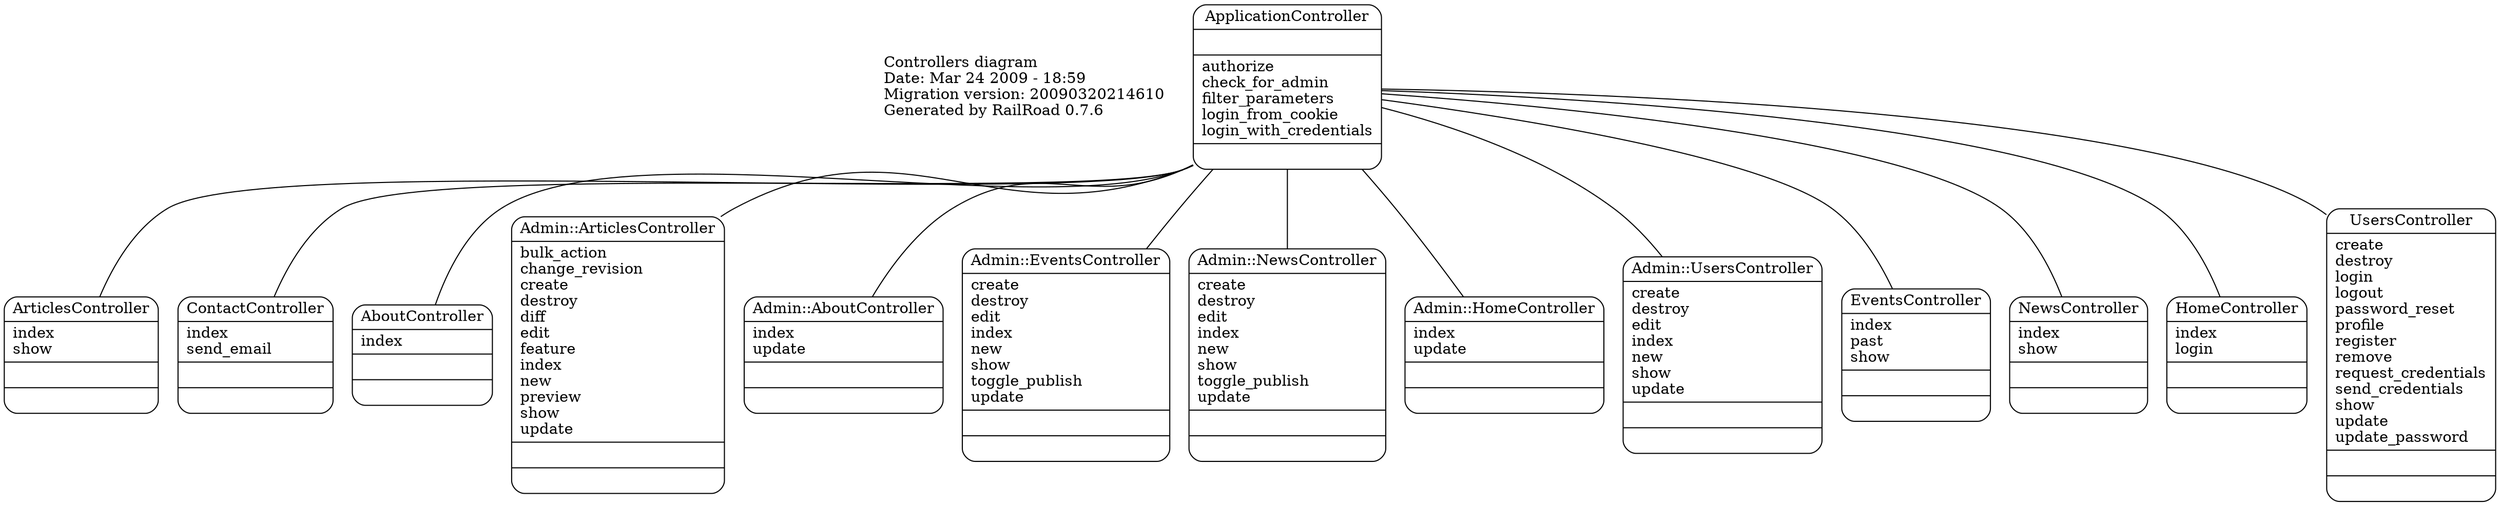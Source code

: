 digraph controllers_diagram {
	graph[overlap=false, splines=true]
	_diagram_info [shape="plaintext", label="Controllers diagram\lDate: Mar 24 2009 - 18:59\lMigration version: 20090320214610\lGenerated by RailRoad 0.7.6\l", fontsize=14]
	"ApplicationController" [shape=Mrecord, label="{ApplicationController|\l|authorize\lcheck_for_admin\lfilter_parameters\llogin_from_cookie\llogin_with_credentials\l|\l}"]
	"ArticlesController" [shape=Mrecord, label="{ArticlesController|index\lshow\l|\l|\l}"]
	"ContactController" [shape=Mrecord, label="{ContactController|index\lsend_email\l|\l|\l}"]
	"AboutController" [shape=Mrecord, label="{AboutController|index\l|\l|\l}"]
	"Admin::ArticlesController" [shape=Mrecord, label="{Admin::ArticlesController|bulk_action\lchange_revision\lcreate\ldestroy\ldiff\ledit\lfeature\lindex\lnew\lpreview\lshow\lupdate\l|\l|\l}"]
	"Admin::AboutController" [shape=Mrecord, label="{Admin::AboutController|index\lupdate\l|\l|\l}"]
	"Admin::EventsController" [shape=Mrecord, label="{Admin::EventsController|create\ldestroy\ledit\lindex\lnew\lshow\ltoggle_publish\lupdate\l|\l|\l}"]
	"Admin::NewsController" [shape=Mrecord, label="{Admin::NewsController|create\ldestroy\ledit\lindex\lnew\lshow\ltoggle_publish\lupdate\l|\l|\l}"]
	"Admin::HomeController" [shape=Mrecord, label="{Admin::HomeController|index\lupdate\l|\l|\l}"]
	"Admin::UsersController" [shape=Mrecord, label="{Admin::UsersController|create\ldestroy\ledit\lindex\lnew\lshow\lupdate\l|\l|\l}"]
	"EventsController" [shape=Mrecord, label="{EventsController|index\lpast\lshow\l|\l|\l}"]
	"NewsController" [shape=Mrecord, label="{NewsController|index\lshow\l|\l|\l}"]
	"HomeController" [shape=Mrecord, label="{HomeController|index\llogin\l|\l|\l}"]
	"UsersController" [shape=Mrecord, label="{UsersController|create\ldestroy\llogin\llogout\lpassword_reset\lprofile\lregister\lremove\lrequest_credentials\lsend_credentials\lshow\lupdate\lupdate_password\l|\l|\l}"]
	"ApplicationController" -> "ArticlesController" [label="", arrowhead="none", arrowtail="onormal"]
	"ApplicationController" -> "ContactController" [label="", arrowhead="none", arrowtail="onormal"]
	"ApplicationController" -> "AboutController" [label="", arrowhead="none", arrowtail="onormal"]
	"ApplicationController" -> "Admin::ArticlesController" [label="", arrowhead="none", arrowtail="onormal"]
	"ApplicationController" -> "Admin::AboutController" [label="", arrowhead="none", arrowtail="onormal"]
	"ApplicationController" -> "Admin::EventsController" [label="", arrowhead="none", arrowtail="onormal"]
	"ApplicationController" -> "Admin::NewsController" [label="", arrowhead="none", arrowtail="onormal"]
	"ApplicationController" -> "Admin::HomeController" [label="", arrowhead="none", arrowtail="onormal"]
	"ApplicationController" -> "Admin::UsersController" [label="", arrowhead="none", arrowtail="onormal"]
	"ApplicationController" -> "EventsController" [label="", arrowhead="none", arrowtail="onormal"]
	"ApplicationController" -> "NewsController" [label="", arrowhead="none", arrowtail="onormal"]
	"ApplicationController" -> "HomeController" [label="", arrowhead="none", arrowtail="onormal"]
	"ApplicationController" -> "UsersController" [label="", arrowhead="none", arrowtail="onormal"]
}
